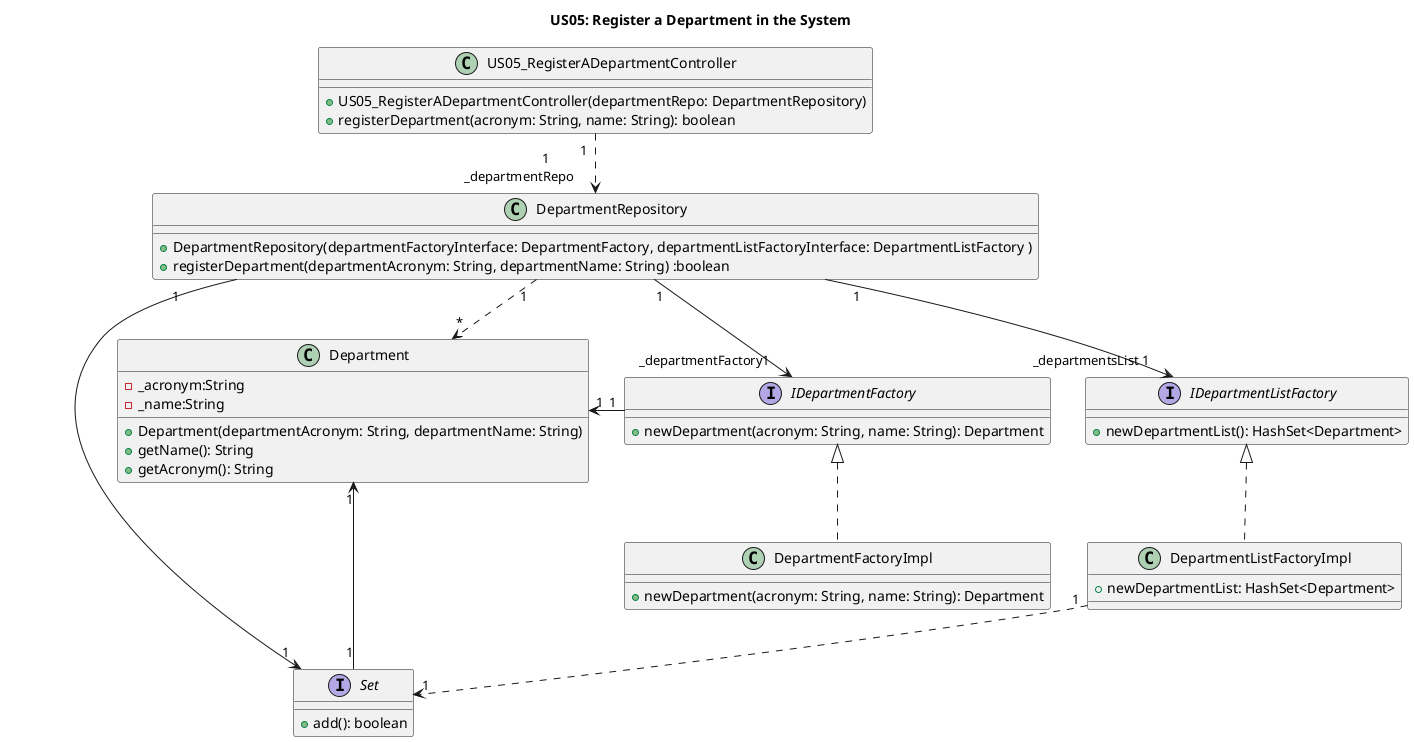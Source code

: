 @startuml
title US05: Register a Department in the System
'left to right direction'

class US05_RegisterADepartmentController {
    +US05_RegisterADepartmentController(departmentRepo: DepartmentRepository)
    +registerDepartment(acronym: String, name: String): boolean
}

class Department {
    -_acronym:String
    -_name:String
    +Department(departmentAcronym: String, departmentName: String)
    +getName(): String
    +getAcronym(): String
}

class DepartmentRepository {
    +DepartmentRepository(departmentFactoryInterface: DepartmentFactory, departmentListFactoryInterface: DepartmentListFactory )
    +registerDepartment(departmentAcronym: String, departmentName: String) :boolean
}

class DepartmentFactoryImpl {
    +newDepartment(acronym: String, name: String): Department
}

interface IDepartmentFactory {
    +newDepartment(acronym: String, name: String): Department
}

class DepartmentListFactoryImpl {
    +newDepartmentList: HashSet<Department>
}

interface IDepartmentListFactory {
    + newDepartmentList(): HashSet<Department>
}

interface Set {
    +add(): boolean
}

DepartmentRepository "1" ..> "*" Department
DepartmentRepository "1" -> "1" Set
Department "1" <- "1" Set
DepartmentRepository "1" --> "_departmentsList 1" IDepartmentListFactory
IDepartmentListFactory  <|..  DepartmentListFactoryImpl
IDepartmentFactory  <|..  DepartmentFactoryImpl
DepartmentListFactoryImpl "1" ..> "1" Set
US05_RegisterADepartmentController "1  " ..> "            1\n_departmentRepo    " DepartmentRepository
Department "1" <- "1" IDepartmentFactory
IDepartmentFactory "_departmentFactory1" <-- "1"  DepartmentRepository
@enduml